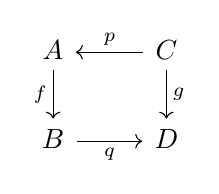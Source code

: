 \begin{tikzcd}
  A\arrow[d,"f",swap]&C\arrow[l,"p",swap]\arrow{d}{g}\\
  B\arrow[r,"q",swap]&D
\end{tikzcd}
